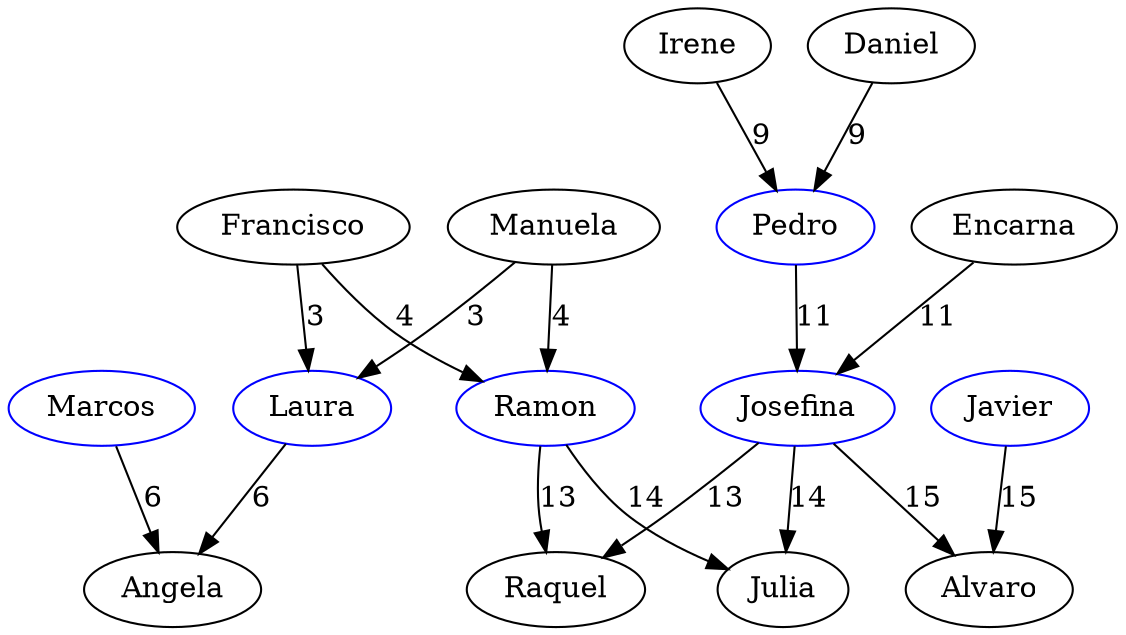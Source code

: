 strict digraph G {
  1 [ label="Francisco" ];
  2 [ label="Manuela" ];
  3 [ color="blue" label="Laura" ];
  4 [ color="blue" label="Ramon" ];
  5 [ color="blue" label="Marcos" ];
  6 [ label="Angela" ];
  7 [ label="Irene" ];
  8 [ label="Daniel" ];
  9 [ color="blue" label="Pedro" ];
  10 [ label="Encarna" ];
  11 [ color="blue" label="Josefina" ];
  12 [ color="blue" label="Javier" ];
  13 [ label="Raquel" ];
  14 [ label="Julia" ];
  15 [ label="Alvaro" ];
  1 -> 3 [ color="black" label="3" ];
  2 -> 3 [ color="black" label="3" ];
  3 -> 6 [ color="black" label="6" ];
  5 -> 6 [ color="black" label="6" ];
  1 -> 4 [ color="black" label="4" ];
  2 -> 4 [ color="black" label="4" ];
  7 -> 9 [ color="black" label="9" ];
  8 -> 9 [ color="black" label="9" ];
  9 -> 11 [ color="black" label="11" ];
  10 -> 11 [ color="black" label="11" ];
  11 -> 13 [ color="black" label="13" ];
  11 -> 14 [ color="black" label="14" ];
  4 -> 13 [ color="black" label="13" ];
  4 -> 14 [ color="black" label="14" ];
  11 -> 15 [ color="black" label="15" ];
  12 -> 15 [ color="black" label="15" ];
}
